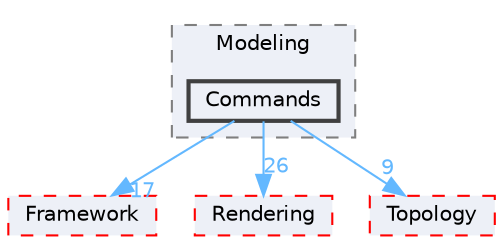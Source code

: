 digraph "D:/Peridyno/peridyno/src/Modeling/Commands"
{
 // LATEX_PDF_SIZE
  bgcolor="transparent";
  edge [fontname=Helvetica,fontsize=10,labelfontname=Helvetica,labelfontsize=10];
  node [fontname=Helvetica,fontsize=10,shape=box,height=0.2,width=0.4];
  compound=true
  subgraph clusterdir_7098558150fb41b4059e7cec4fdfe2bf {
    graph [ bgcolor="#edf0f7", pencolor="grey50", label="Modeling", fontname=Helvetica,fontsize=10 style="filled,dashed", URL="dir_7098558150fb41b4059e7cec4fdfe2bf.html",tooltip=""]
  dir_19e475df6b9256e8501e1ff3e008b9b9 [label="Commands", fillcolor="#edf0f7", color="grey25", style="filled,bold", URL="dir_19e475df6b9256e8501e1ff3e008b9b9.html",tooltip=""];
  }
  dir_72c161997c5186b0a4bbf39a44809cf4 [label="Framework", fillcolor="#edf0f7", color="red", style="filled,dashed", URL="dir_72c161997c5186b0a4bbf39a44809cf4.html",tooltip=""];
  dir_764a12c72bc3d9052d5e3ebe390f3c27 [label="Rendering", fillcolor="#edf0f7", color="red", style="filled,dashed", URL="dir_764a12c72bc3d9052d5e3ebe390f3c27.html",tooltip=""];
  dir_7ded34adb3e08c5a039f89f629ad7b33 [label="Topology", fillcolor="#edf0f7", color="red", style="filled,dashed", URL="dir_7ded34adb3e08c5a039f89f629ad7b33.html",tooltip=""];
  dir_19e475df6b9256e8501e1ff3e008b9b9->dir_72c161997c5186b0a4bbf39a44809cf4 [headlabel="17", labeldistance=1.5 headhref="dir_000013_000027.html" href="dir_000013_000027.html" color="steelblue1" fontcolor="steelblue1"];
  dir_19e475df6b9256e8501e1ff3e008b9b9->dir_764a12c72bc3d9052d5e3ebe390f3c27 [headlabel="26", labeldistance=1.5 headhref="dir_000013_000072.html" href="dir_000013_000072.html" color="steelblue1" fontcolor="steelblue1"];
  dir_19e475df6b9256e8501e1ff3e008b9b9->dir_7ded34adb3e08c5a039f89f629ad7b33 [headlabel="9", labeldistance=1.5 headhref="dir_000013_000081.html" href="dir_000013_000081.html" color="steelblue1" fontcolor="steelblue1"];
}
